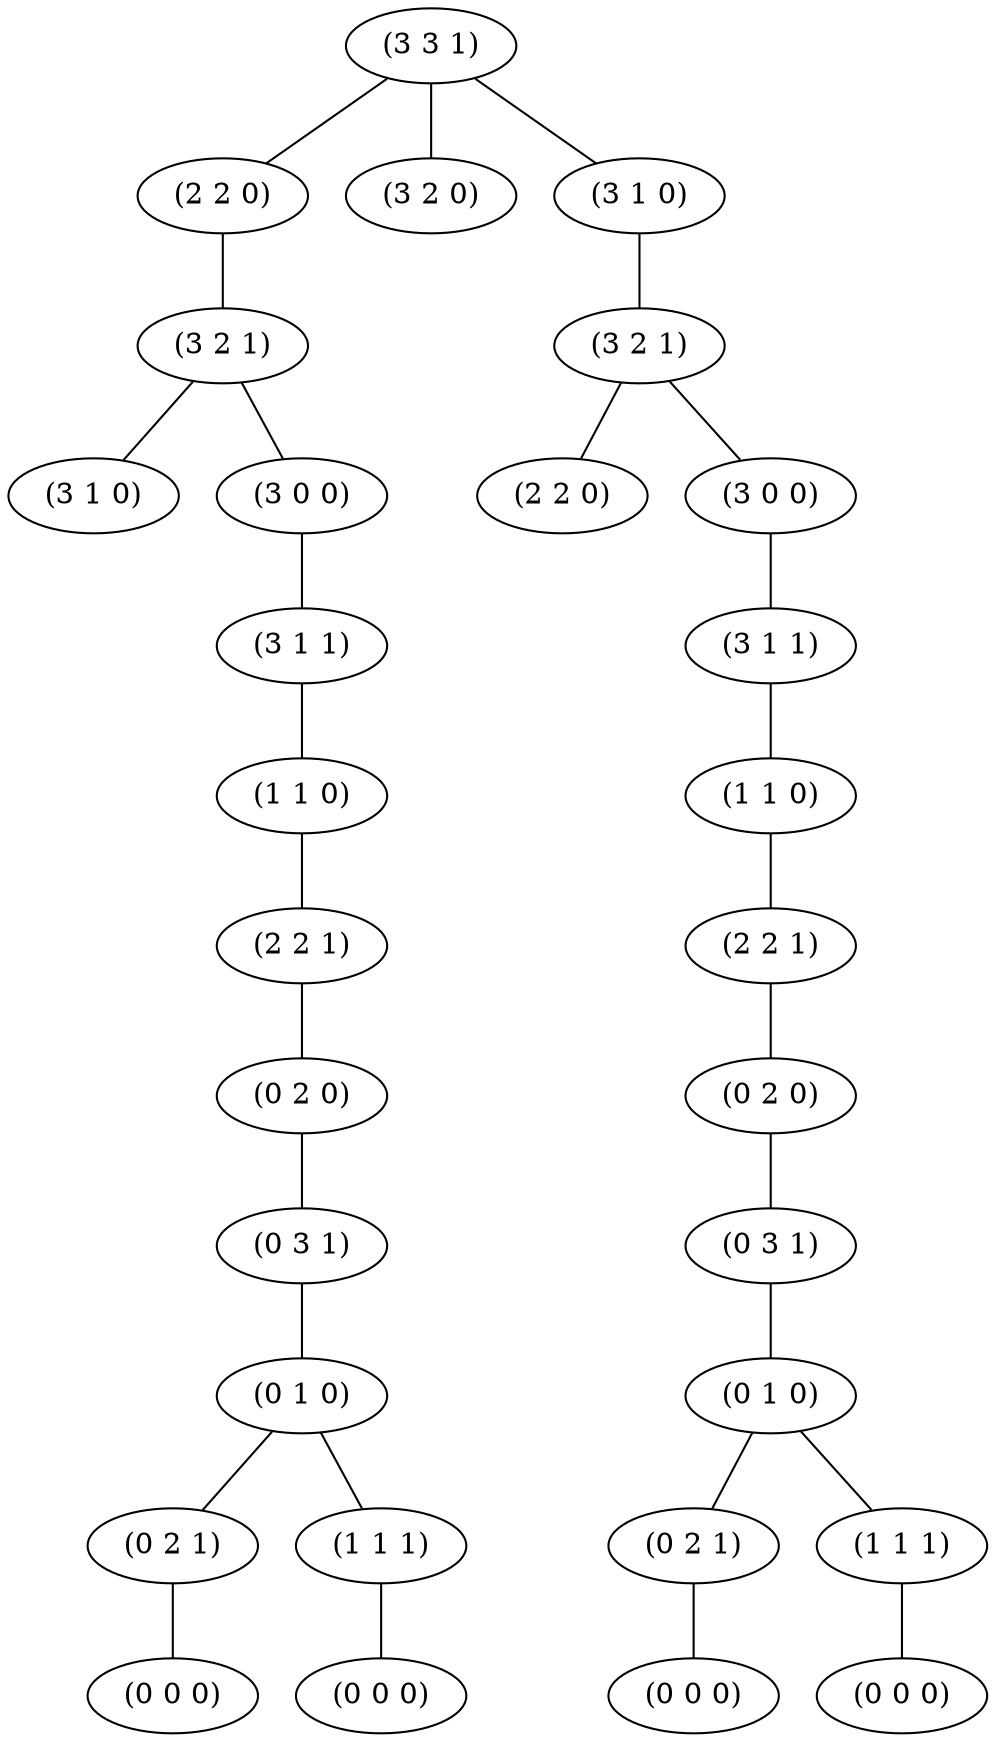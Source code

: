 strict graph  {
	node [label="\N"];
	140378351143184	 [label="(3 3 1)"];
	39096720	 [label="(2 2 0)"];
	140378351143184 -- 39096720;
	39096592	 [label="(3 2 0)"];
	140378351143184 -- 39096592;
	39096784	 [label="(3 1 0)"];
	140378351143184 -- 39096784;
	39096656	 [label="(3 2 1)"];
	39096720 -- 39096656;
	39096848	 [label="(3 1 0)"];
	39096656 -- 39096848;
	39097040	 [label="(3 0 0)"];
	39096656 -- 39097040;
	39097232	 [label="(3 1 1)"];
	39097040 -- 39097232;
	39097360	 [label="(1 1 0)"];
	39097232 -- 39097360;
	39097488	 [label="(2 2 1)"];
	39097360 -- 39097488;
	39097616	 [label="(0 2 0)"];
	39097488 -- 39097616;
	39097744	 [label="(0 3 1)"];
	39097616 -- 39097744;
	39097808	 [label="(0 1 0)"];
	39097744 -- 39097808;
	39097936	 [label="(0 2 1)"];
	39097808 -- 39097936;
	39098000	 [label="(1 1 1)"];
	39097808 -- 39098000;
	39098256	 [label="(0 0 0)"];
	39097936 -- 39098256;
	39098192	 [label="(0 0 0)"];
	39098000 -- 39098192;
	39096912	 [label="(3 2 1)"];
	39096784 -- 39096912;
	39097104	 [label="(2 2 0)"];
	39096912 -- 39097104;
	39096976	 [label="(3 0 0)"];
	39096912 -- 39096976;
	39097296	 [label="(3 1 1)"];
	39096976 -- 39097296;
	39097168	 [label="(1 1 0)"];
	39097296 -- 39097168;
	39097424	 [label="(2 2 1)"];
	39097168 -- 39097424;
	39097552	 [label="(0 2 0)"];
	39097424 -- 39097552;
	39097680	 [label="(0 3 1)"];
	39097552 -- 39097680;
	39097872	 [label="(0 1 0)"];
	39097680 -- 39097872;
	39098128	 [label="(0 2 1)"];
	39097872 -- 39098128;
	39098064	 [label="(1 1 1)"];
	39097872 -- 39098064;
	39098320	 [label="(0 0 0)"];
	39098128 -- 39098320;
	39098384	 [label="(0 0 0)"];
	39098064 -- 39098384;
}
